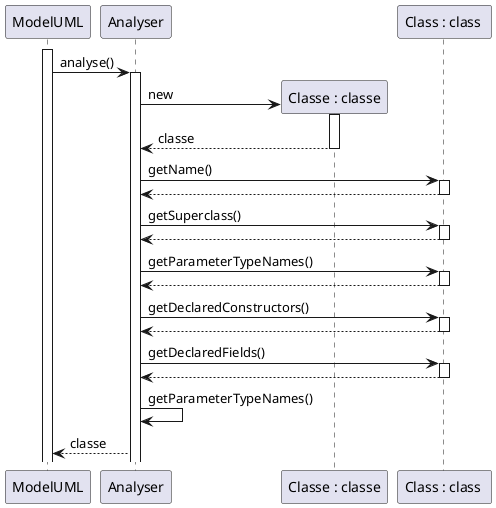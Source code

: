@startuml
participant ModelUML
activate ModelUML
ModelUML -> Analyser : analyse()
activate Analyser
create "Classe : classe" as Classe
Analyser -> Classe : new
activate Classe
Classe --> Analyser : classe
deactivate Classe
participant "Class : class " as Class

Analyser -> Class : getName()
activate Class
Class --> Analyser
deactivate Class

Analyser -> Class : getSuperclass()
activate Class
Class --> Analyser
deactivate Class

Analyser -> Class : getParameterTypeNames()
activate Class
Class --> Analyser
deactivate Class

Analyser -> Class : getDeclaredConstructors()
activate Class
Class --> Analyser
deactivate Class

Analyser -> Class : getDeclaredFields()
activate Class
Class --> Analyser
deactivate Class


deactivate Class
Analyser -> Analyser : getParameterTypeNames()

Analyser --> ModelUML :  classe
@enduml